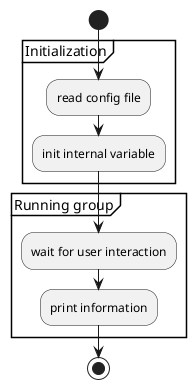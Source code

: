 @startuml
	start
	group Initialization
		:read config file;
		:init internal variable;
	end group
	group Running group
		:wait for user interaction;
		:print information;
	end group
	stop
@enduml

' 6.18.2 Partition
' You can group activity together by defining partition:
	@startuml
	start
	partition Initialization {
		:read config file;
		:init internal variable;
	}
	partition Running {
		:wait for user interaction;
		:print information;
	}
	stop
@enduml

@startuml
	start
	partition #lightGreen "Input Interface" {
		:read config file;
		:init internal variable;
	}
	partition Running {
		:wait for user interaction;
		:print information;
	}
	stop
@enduml

' It’s also possible to add link to partition:
@startuml
	start
	partition "[[http://plantuml.com partition_name]]" {
		:read doc. on [[http://plantuml.com plantuml_website]];
		:test diagram;
	}
	end
@enduml


' 6.18.3 Group, Partition, Package, Rectangle or Card
' You can group activity together by defining:
' • group;
' • partition;
' • package;
' • rectangle;
' • card.

@startuml
	'left to right direction
	start
	group Group
 		:Activity;
	end group
	floating note: Note on Group
	partition Partition {
 		:Activity;
	}
	floating note: Note on Partition
	package Package {
		:Activity;
	}
	floating note: Note on Package
	rectangle Rectangle {
		:Activity;
	}
	floating note: Note on Rectangle
	card Card {
		:Activity;
	}
	floating note: Note on Card
	end
@enduml
